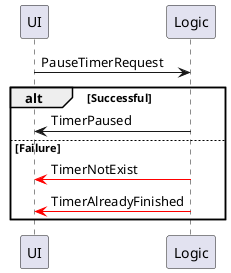 @startuml
UI -> Logic: PauseTimerRequest
alt Successful
Logic -> UI: TimerPaused
else Failure
Logic -[#red]> UI: TimerNotExist
Logic -[#red]> UI: TimerAlreadyFinished
end
@enduml